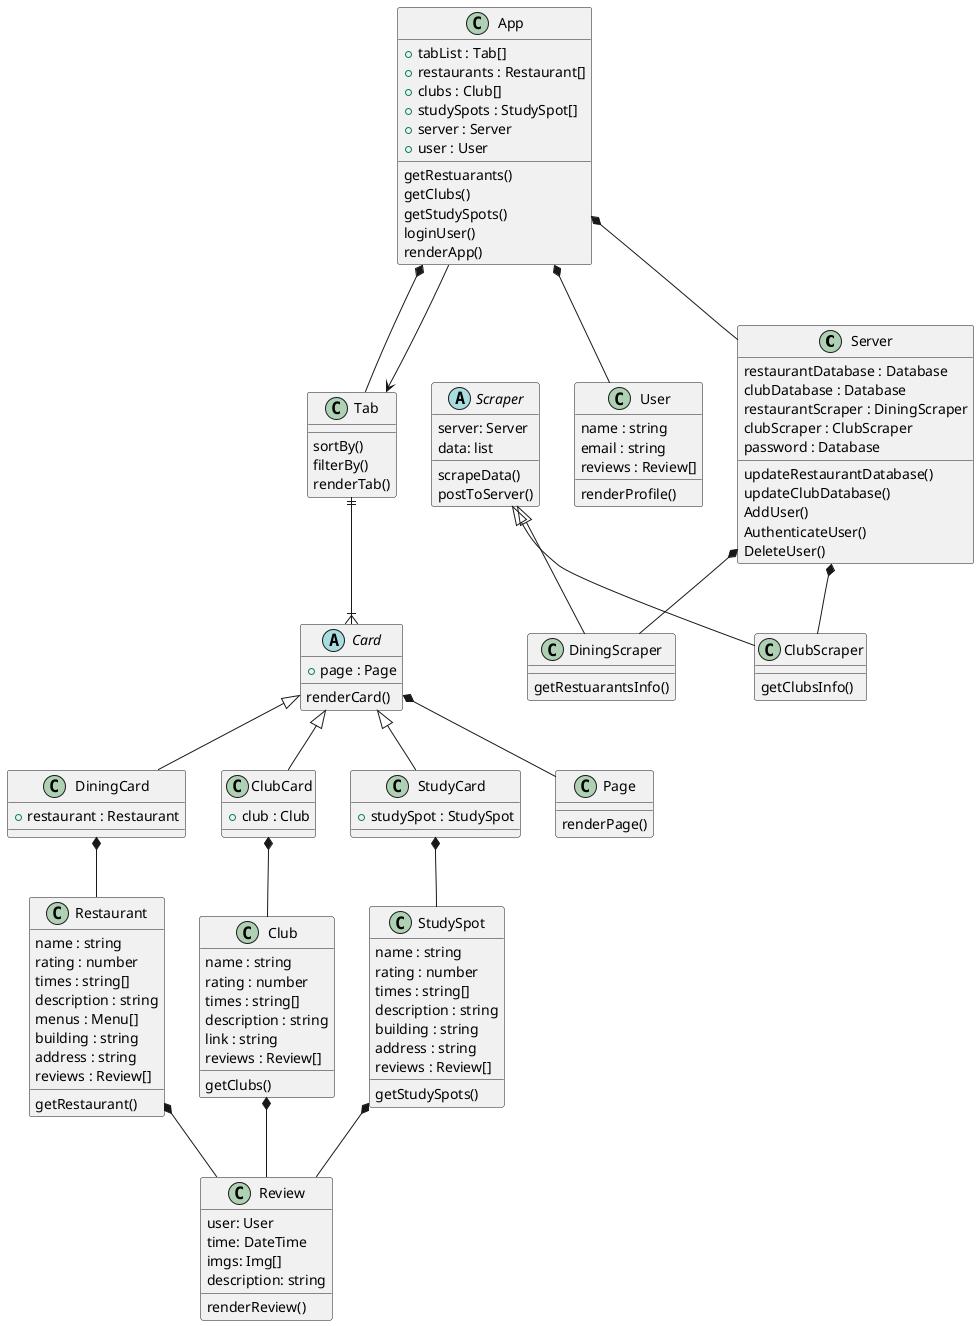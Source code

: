 @startuml OSU Companion

class Server {
    restaurantDatabase : Database
    clubDatabase : Database
    restaurantScraper : DiningScraper
    clubScraper : ClubScraper
    password : Database

    updateRestaurantDatabase()
    updateClubDatabase()
    AddUser()
    AuthenticateUser()
    DeleteUser()
}

Server *-- DiningScraper
Server *-- ClubScraper

class App {
    + tabList : Tab[]
    + restaurants : Restaurant[]
    + clubs : Club[]
    + studySpots : StudySpot[]
    + server : Server
    + user : User

    getRestuarants()
    getClubs()
    getStudySpots()
    loginUser()
    renderApp()
}

App *-- Server

class User {
    name : string
    email : string
    reviews : Review[]

    renderProfile()
}

class Restaurant {
    name : string
    rating : number
    times : string[]
    description : string
    menus : Menu[]
    building : string
    address : string
    reviews : Review[]

    getRestaurant()
}

class Club {
    name : string
    rating : number
    times : string[]
    description : string
    link : string
    reviews : Review[]

    getClubs()
}

class StudySpot {
    name : string
    rating : number
    times : string[]
    description : string
    building : string
    address : string
    reviews : Review[]

    getStudySpots()
}

App *-- Tab
App *-- User

class Tab {
    sortBy()
    filterBy()
    renderTab()
}

abstract class Card {
    + page : Page
    renderCard()
}

class DiningCard {
    + restaurant : Restaurant
}

class ClubCard {
    + club : Club
}

class StudyCard {
    + studySpot : StudySpot
}

DiningCard *-- Restaurant
ClubCard *-- Club
StudyCard *-- StudySpot

Restaurant *-- Review
Club *-- Review
StudySpot *-- Review

Card <|-- DiningCard
Card <|-- ClubCard
Card <|-- StudyCard

class Page {
    renderPage()
}

class Review {
    user: User
    time: DateTime
    imgs: Img[]
    description: string

    renderReview()
}

abstract class Scraper {
    server: Server
    data: list
    scrapeData()
    postToServer()
}

class DiningScraper {
    getRestuarantsInfo()
}

class ClubScraper {
    getClubsInfo()
}

Scraper <|-- DiningScraper
Scraper <|-- ClubScraper

App --> Tab
Tab ||--|{ Card
Card *-- Page

@enduml

